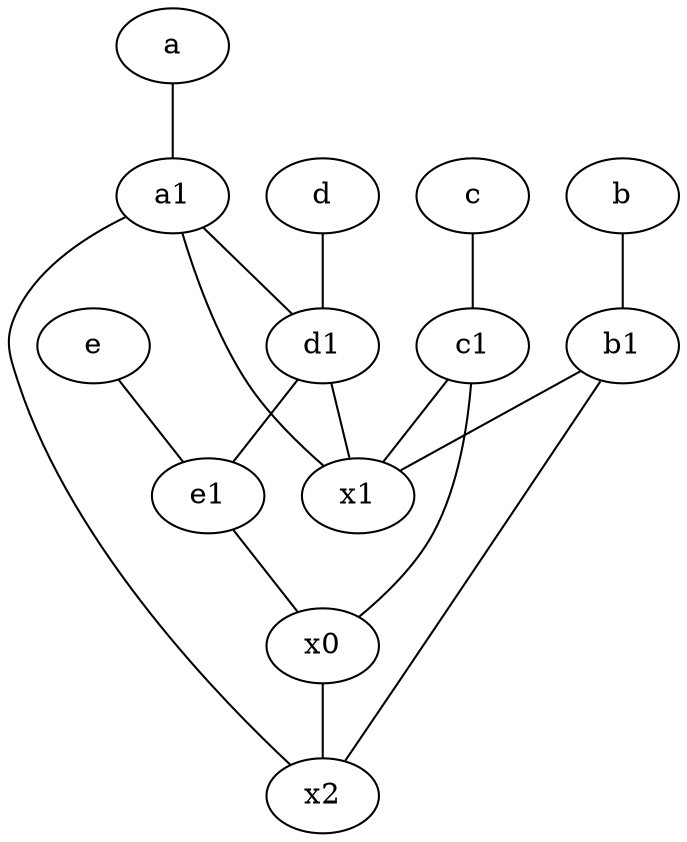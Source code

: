graph {
	node [labelfontsize=50]
	c [labelfontsize=50 pos="4.5,2!"]
	e [labelfontsize=50 pos="7,9!"]
	d1 [labelfontsize=50 pos="3,5!"]
	c1 [labelfontsize=50 pos="4.5,3!"]
	d [labelfontsize=50 pos="2,5!"]
	a1 [labelfontsize=50 pos="8,3!"]
	x0 [labelfontsize=50]
	x2 [labelfontsize=50]
	b [labelfontsize=50 pos="10,4!"]
	a [labelfontsize=50 pos="8,2!"]
	e1 [labelfontsize=50 pos="7,7!"]
	x1 [labelfontsize=50]
	b1 [labelfontsize=50 pos="9,4!"]
	c1 -- x0
	d -- d1
	b1 -- x1
	b -- b1
	a1 -- x2
	c -- c1
	e1 -- x0
	b1 -- x2
	e -- e1
	a -- a1
	d1 -- x1
	c1 -- x1
	x0 -- x2
	a1 -- x1
	d1 -- e1
	a1 -- d1
}
